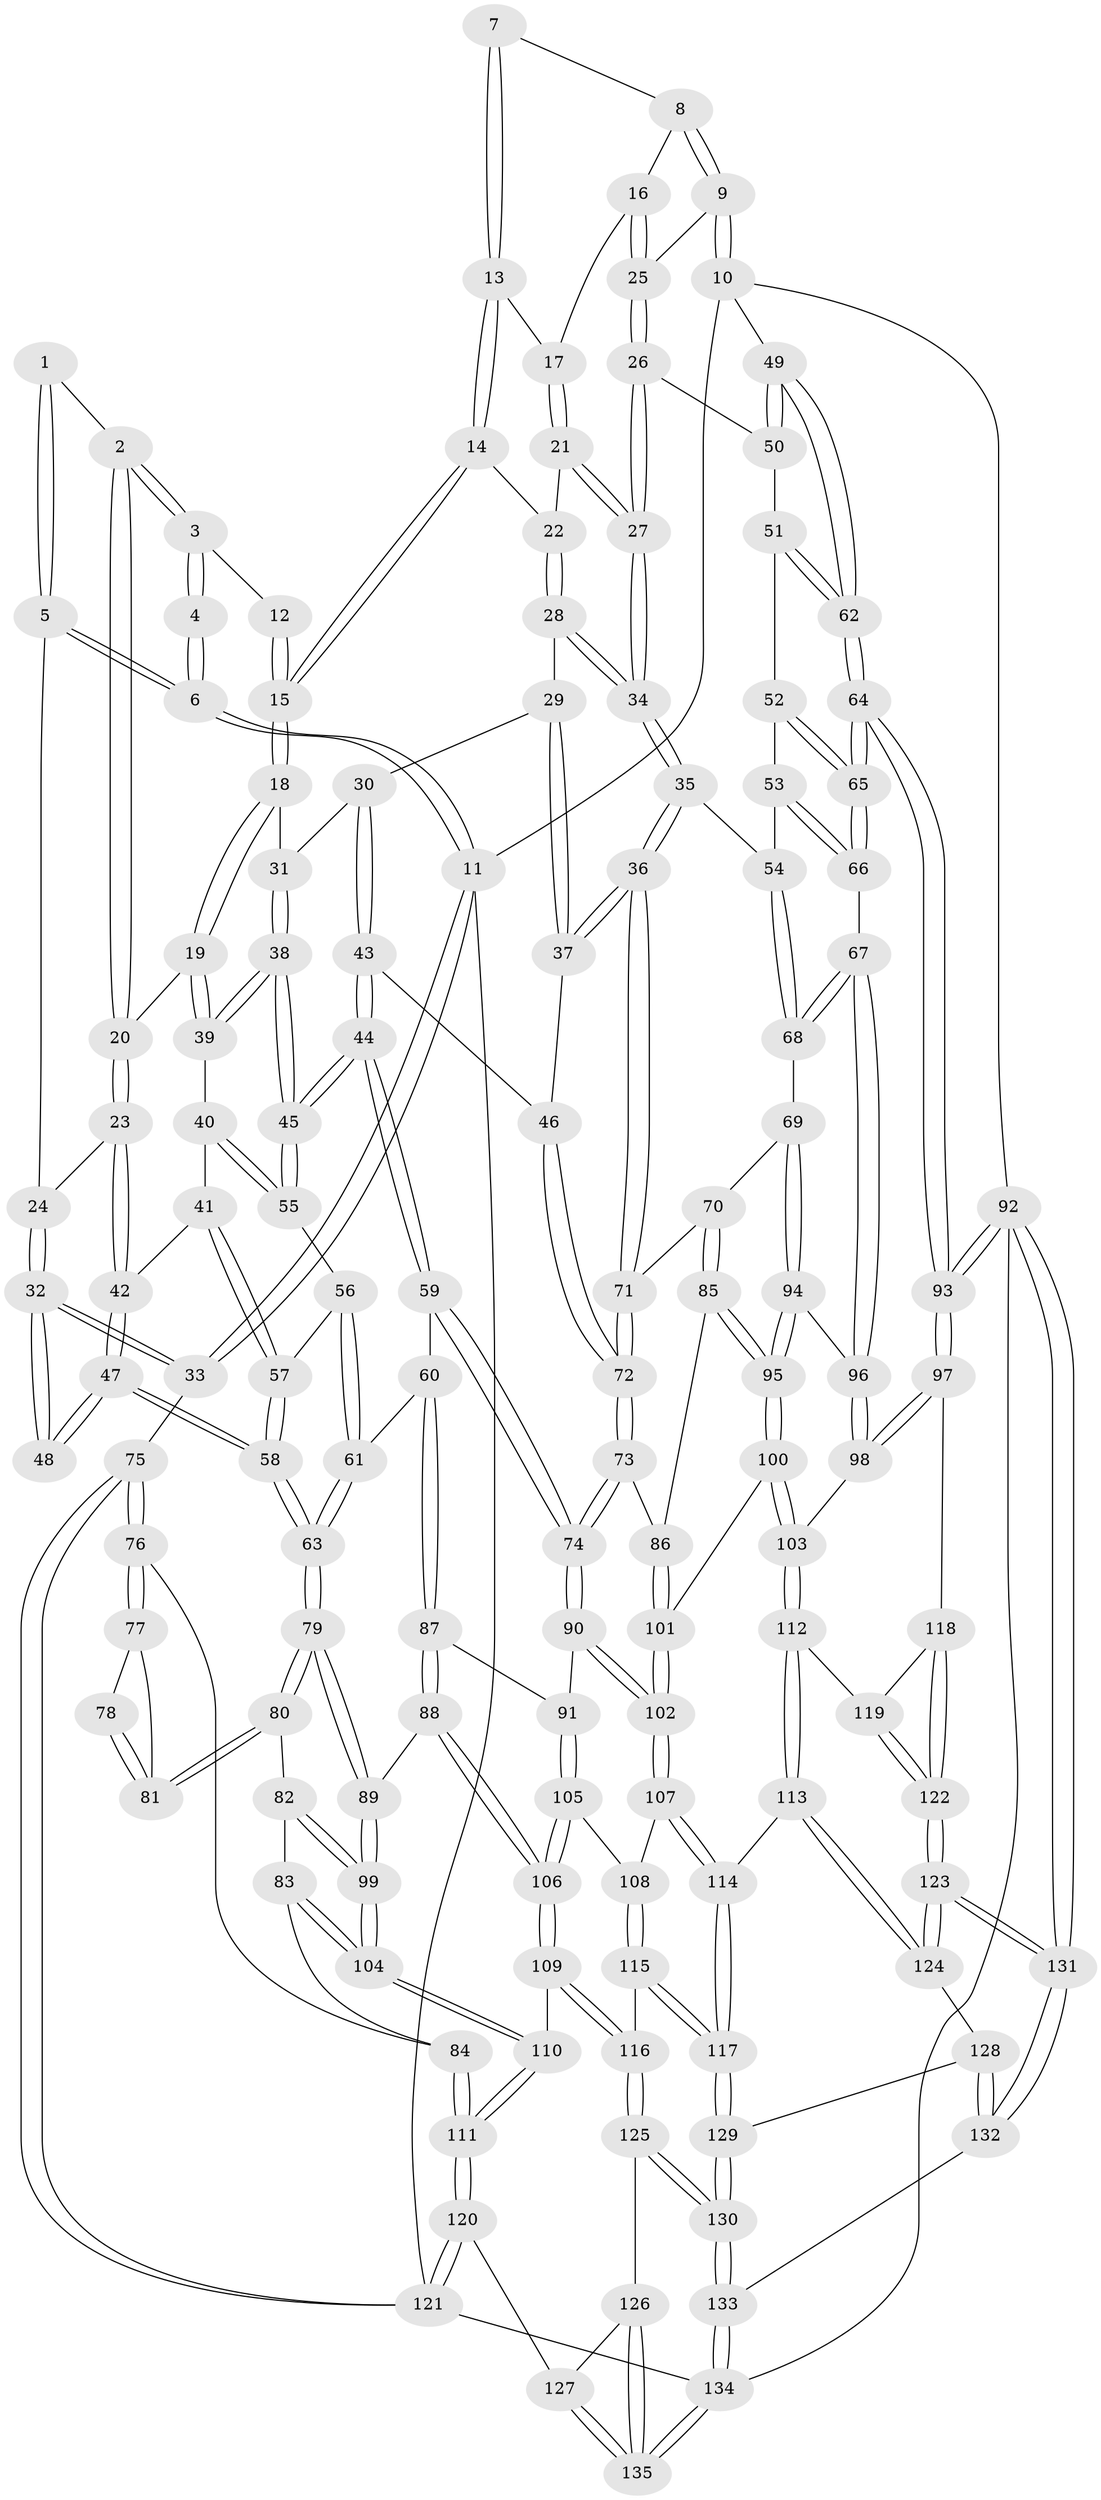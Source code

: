 // coarse degree distribution, {3: 0.1728395061728395, 4: 0.3950617283950617, 5: 0.35802469135802467, 7: 0.012345679012345678, 6: 0.037037037037037035, 2: 0.024691358024691357}
// Generated by graph-tools (version 1.1) at 2025/42/03/06/25 10:42:30]
// undirected, 135 vertices, 334 edges
graph export_dot {
graph [start="1"]
  node [color=gray90,style=filled];
  1 [pos="+0.13625018366255415+0.0229665172494734"];
  2 [pos="+0.3263355522689262+0"];
  3 [pos="+0.3451021260595415+0"];
  4 [pos="+0.09372429652104526+0"];
  5 [pos="+0.11323063941654425+0.0849401252770928"];
  6 [pos="+0+0"];
  7 [pos="+0.7516410242269358+0"];
  8 [pos="+0.8281065689985703+0"];
  9 [pos="+1+0"];
  10 [pos="+1+0"];
  11 [pos="+0+0"];
  12 [pos="+0.4486509831364119+0"];
  13 [pos="+0.7113727925405884+0"];
  14 [pos="+0.6961928157381102+0"];
  15 [pos="+0.5578471282609764+0.10318318165609715"];
  16 [pos="+0.8237484844261435+0.08651899207714088"];
  17 [pos="+0.7878144292523787+0.05024483174613992"];
  18 [pos="+0.5520984244234072+0.11778245864561794"];
  19 [pos="+0.4155873450417128+0.12538547650287327"];
  20 [pos="+0.32200374513101293+0.05887927590490022"];
  21 [pos="+0.7688851262231293+0.1392008440581314"];
  22 [pos="+0.7252526870950738+0.11618668711200969"];
  23 [pos="+0.26291532479924157+0.11604676066689947"];
  24 [pos="+0.11688370327220764+0.09883535601423622"];
  25 [pos="+0.8725615132108067+0.16997998372275697"];
  26 [pos="+0.8703072831730416+0.17570606860488447"];
  27 [pos="+0.8514323620914716+0.1884382494896421"];
  28 [pos="+0.6661623606689854+0.16279192128119888"];
  29 [pos="+0.6514929081948665+0.16819041360671536"];
  30 [pos="+0.5763530881306228+0.15032984343921005"];
  31 [pos="+0.561251975123821+0.13232756063634174"];
  32 [pos="+0+0.26373977255763115"];
  33 [pos="+0+0.25920544686535185"];
  34 [pos="+0.8068441210921541+0.2747153834944634"];
  35 [pos="+0.7918438805913397+0.3187496131080218"];
  36 [pos="+0.740094401266616+0.3498924282397815"];
  37 [pos="+0.6921136006664451+0.3384472926513772"];
  38 [pos="+0.4700380598059109+0.2667839726463461"];
  39 [pos="+0.4231229934447452+0.2187390384128155"];
  40 [pos="+0.36305996316656003+0.26955901182397773"];
  41 [pos="+0.35770193819407403+0.27022037576890123"];
  42 [pos="+0.24385463657811104+0.2248299701872412"];
  43 [pos="+0.5669435727768971+0.34110620036997313"];
  44 [pos="+0.5297467092440511+0.35319864737849055"];
  45 [pos="+0.5173232177332109+0.34343144589706703"];
  46 [pos="+0.5878179717067126+0.3441181256560462"];
  47 [pos="+0.16135989031527107+0.34465878494523117"];
  48 [pos="+0.11028891923230959+0.3423676088345543"];
  49 [pos="+1+0.27642548207314793"];
  50 [pos="+0.9649634887364212+0.22615260709986446"];
  51 [pos="+0.9472020649992822+0.342382955761929"];
  52 [pos="+0.9244381139512572+0.3548006593041499"];
  53 [pos="+0.9068308447018472+0.3614191776005924"];
  54 [pos="+0.8596836467499992+0.3562336505414367"];
  55 [pos="+0.4051660256778286+0.3294686217485901"];
  56 [pos="+0.37159600072137927+0.35364130809545513"];
  57 [pos="+0.32756389867413493+0.3494216427881515"];
  58 [pos="+0.2216109195360544+0.401471748296814"];
  59 [pos="+0.47764843665164647+0.4591610212030291"];
  60 [pos="+0.4520057865011498+0.47289668685967956"];
  61 [pos="+0.4111915999389281+0.47188690698822827"];
  62 [pos="+1+0.3331025477502494"];
  63 [pos="+0.2725508726485106+0.4990700044345001"];
  64 [pos="+1+0.4878981531207939"];
  65 [pos="+1+0.4898232622235118"];
  66 [pos="+0.9947863451085972+0.4977887447431592"];
  67 [pos="+0.991660406473515+0.49911478377337304"];
  68 [pos="+0.8904193990757062+0.4985486812823804"];
  69 [pos="+0.8501033811291836+0.524342610746302"];
  70 [pos="+0.8000734448796702+0.5110537274900139"];
  71 [pos="+0.7420214082713554+0.46496399337173644"];
  72 [pos="+0.6444038105478979+0.5604033795406128"];
  73 [pos="+0.6432608338556208+0.5621887533001519"];
  74 [pos="+0.6215786594651095+0.5758329890664784"];
  75 [pos="+0+0.6115572431147538"];
  76 [pos="+0+0.6122587628415312"];
  77 [pos="+0.037044896706275955+0.5072295176548721"];
  78 [pos="+0.10464695326632202+0.3675905424872717"];
  79 [pos="+0.2623413821435293+0.5388120891682361"];
  80 [pos="+0.09659901304584186+0.538399869886154"];
  81 [pos="+0.09587550273640118+0.5364615216087891"];
  82 [pos="+0.07934299803036107+0.5739544098204659"];
  83 [pos="+0.02632273221501937+0.6203866671247106"];
  84 [pos="+0+0.6385861160703034"];
  85 [pos="+0.7713117462316876+0.5974443638421759"];
  86 [pos="+0.7031402805328679+0.5928903502234534"];
  87 [pos="+0.4521862534831257+0.6296211392609734"];
  88 [pos="+0.41776136708502365+0.6515923552699698"];
  89 [pos="+0.26238011398458566+0.6143628623733149"];
  90 [pos="+0.620401545677327+0.5789821069307879"];
  91 [pos="+0.5249501709289838+0.6453568335939418"];
  92 [pos="+1+1"];
  93 [pos="+1+0.7500206553212218"];
  94 [pos="+0.8707934037453172+0.6245244683692889"];
  95 [pos="+0.8213380372761134+0.6696692867528806"];
  96 [pos="+0.9241453070396194+0.6282029838848429"];
  97 [pos="+1+0.7534857450672864"];
  98 [pos="+1+0.6964920858357319"];
  99 [pos="+0.24704599473620362+0.6400272700817539"];
  100 [pos="+0.8175425017175826+0.6787652638836592"];
  101 [pos="+0.7455314495244013+0.6679839754774494"];
  102 [pos="+0.6600383824126582+0.7035237512979455"];
  103 [pos="+0.8221815640845765+0.7267746463538439"];
  104 [pos="+0.24195990649830343+0.6522224775145212"];
  105 [pos="+0.536211149227993+0.7089040162169049"];
  106 [pos="+0.4244157328583134+0.7650744786624354"];
  107 [pos="+0.6561304835817252+0.729006848182961"];
  108 [pos="+0.5681528751136723+0.7460616150242549"];
  109 [pos="+0.4125631385508959+0.8034613436981259"];
  110 [pos="+0.2216020994932985+0.7465629160158718"];
  111 [pos="+0.16759382360014394+0.8052732191241212"];
  112 [pos="+0.8163488251030918+0.7690774010974738"];
  113 [pos="+0.7493641861840303+0.8098432832933049"];
  114 [pos="+0.708736177944789+0.8058399083533804"];
  115 [pos="+0.5442249703939811+0.8104083884491635"];
  116 [pos="+0.41615861921188835+0.8103967182444102"];
  117 [pos="+0.6069165136053017+0.9025670899030788"];
  118 [pos="+1+0.7764541191927264"];
  119 [pos="+0.8638463795254472+0.796544340582742"];
  120 [pos="+0.14862819859310042+0.8656865504635172"];
  121 [pos="+0+0.9118814992696622"];
  122 [pos="+0.8971345409752864+0.9427605600260308"];
  123 [pos="+0.8875405872321921+0.9782820700559012"];
  124 [pos="+0.7853548940240818+0.9254289958377109"];
  125 [pos="+0.40979313659882316+0.9083935291319285"];
  126 [pos="+0.3959709966364764+0.9110275731842036"];
  127 [pos="+0.15665034570509695+0.8816071913570951"];
  128 [pos="+0.7725402661733007+0.9328892558970995"];
  129 [pos="+0.5862828714458241+1"];
  130 [pos="+0.5480400621398854+1"];
  131 [pos="+1+1"];
  132 [pos="+0.6945176003679088+1"];
  133 [pos="+0.5485566256058465+1"];
  134 [pos="+0.19421852551256844+1"];
  135 [pos="+0.19225780517116264+1"];
  1 -- 2;
  1 -- 5;
  1 -- 5;
  2 -- 3;
  2 -- 3;
  2 -- 20;
  2 -- 20;
  3 -- 4;
  3 -- 4;
  3 -- 12;
  4 -- 6;
  4 -- 6;
  5 -- 6;
  5 -- 6;
  5 -- 24;
  6 -- 11;
  6 -- 11;
  7 -- 8;
  7 -- 13;
  7 -- 13;
  8 -- 9;
  8 -- 9;
  8 -- 16;
  9 -- 10;
  9 -- 10;
  9 -- 25;
  10 -- 11;
  10 -- 49;
  10 -- 92;
  11 -- 33;
  11 -- 33;
  11 -- 121;
  12 -- 15;
  12 -- 15;
  13 -- 14;
  13 -- 14;
  13 -- 17;
  14 -- 15;
  14 -- 15;
  14 -- 22;
  15 -- 18;
  15 -- 18;
  16 -- 17;
  16 -- 25;
  16 -- 25;
  17 -- 21;
  17 -- 21;
  18 -- 19;
  18 -- 19;
  18 -- 31;
  19 -- 20;
  19 -- 39;
  19 -- 39;
  20 -- 23;
  20 -- 23;
  21 -- 22;
  21 -- 27;
  21 -- 27;
  22 -- 28;
  22 -- 28;
  23 -- 24;
  23 -- 42;
  23 -- 42;
  24 -- 32;
  24 -- 32;
  25 -- 26;
  25 -- 26;
  26 -- 27;
  26 -- 27;
  26 -- 50;
  27 -- 34;
  27 -- 34;
  28 -- 29;
  28 -- 34;
  28 -- 34;
  29 -- 30;
  29 -- 37;
  29 -- 37;
  30 -- 31;
  30 -- 43;
  30 -- 43;
  31 -- 38;
  31 -- 38;
  32 -- 33;
  32 -- 33;
  32 -- 48;
  32 -- 48;
  33 -- 75;
  34 -- 35;
  34 -- 35;
  35 -- 36;
  35 -- 36;
  35 -- 54;
  36 -- 37;
  36 -- 37;
  36 -- 71;
  36 -- 71;
  37 -- 46;
  38 -- 39;
  38 -- 39;
  38 -- 45;
  38 -- 45;
  39 -- 40;
  40 -- 41;
  40 -- 55;
  40 -- 55;
  41 -- 42;
  41 -- 57;
  41 -- 57;
  42 -- 47;
  42 -- 47;
  43 -- 44;
  43 -- 44;
  43 -- 46;
  44 -- 45;
  44 -- 45;
  44 -- 59;
  44 -- 59;
  45 -- 55;
  45 -- 55;
  46 -- 72;
  46 -- 72;
  47 -- 48;
  47 -- 48;
  47 -- 58;
  47 -- 58;
  49 -- 50;
  49 -- 50;
  49 -- 62;
  49 -- 62;
  50 -- 51;
  51 -- 52;
  51 -- 62;
  51 -- 62;
  52 -- 53;
  52 -- 65;
  52 -- 65;
  53 -- 54;
  53 -- 66;
  53 -- 66;
  54 -- 68;
  54 -- 68;
  55 -- 56;
  56 -- 57;
  56 -- 61;
  56 -- 61;
  57 -- 58;
  57 -- 58;
  58 -- 63;
  58 -- 63;
  59 -- 60;
  59 -- 74;
  59 -- 74;
  60 -- 61;
  60 -- 87;
  60 -- 87;
  61 -- 63;
  61 -- 63;
  62 -- 64;
  62 -- 64;
  63 -- 79;
  63 -- 79;
  64 -- 65;
  64 -- 65;
  64 -- 93;
  64 -- 93;
  65 -- 66;
  65 -- 66;
  66 -- 67;
  67 -- 68;
  67 -- 68;
  67 -- 96;
  67 -- 96;
  68 -- 69;
  69 -- 70;
  69 -- 94;
  69 -- 94;
  70 -- 71;
  70 -- 85;
  70 -- 85;
  71 -- 72;
  71 -- 72;
  72 -- 73;
  72 -- 73;
  73 -- 74;
  73 -- 74;
  73 -- 86;
  74 -- 90;
  74 -- 90;
  75 -- 76;
  75 -- 76;
  75 -- 121;
  75 -- 121;
  76 -- 77;
  76 -- 77;
  76 -- 84;
  77 -- 78;
  77 -- 81;
  78 -- 81;
  78 -- 81;
  79 -- 80;
  79 -- 80;
  79 -- 89;
  79 -- 89;
  80 -- 81;
  80 -- 81;
  80 -- 82;
  82 -- 83;
  82 -- 99;
  82 -- 99;
  83 -- 84;
  83 -- 104;
  83 -- 104;
  84 -- 111;
  84 -- 111;
  85 -- 86;
  85 -- 95;
  85 -- 95;
  86 -- 101;
  86 -- 101;
  87 -- 88;
  87 -- 88;
  87 -- 91;
  88 -- 89;
  88 -- 106;
  88 -- 106;
  89 -- 99;
  89 -- 99;
  90 -- 91;
  90 -- 102;
  90 -- 102;
  91 -- 105;
  91 -- 105;
  92 -- 93;
  92 -- 93;
  92 -- 131;
  92 -- 131;
  92 -- 134;
  93 -- 97;
  93 -- 97;
  94 -- 95;
  94 -- 95;
  94 -- 96;
  95 -- 100;
  95 -- 100;
  96 -- 98;
  96 -- 98;
  97 -- 98;
  97 -- 98;
  97 -- 118;
  98 -- 103;
  99 -- 104;
  99 -- 104;
  100 -- 101;
  100 -- 103;
  100 -- 103;
  101 -- 102;
  101 -- 102;
  102 -- 107;
  102 -- 107;
  103 -- 112;
  103 -- 112;
  104 -- 110;
  104 -- 110;
  105 -- 106;
  105 -- 106;
  105 -- 108;
  106 -- 109;
  106 -- 109;
  107 -- 108;
  107 -- 114;
  107 -- 114;
  108 -- 115;
  108 -- 115;
  109 -- 110;
  109 -- 116;
  109 -- 116;
  110 -- 111;
  110 -- 111;
  111 -- 120;
  111 -- 120;
  112 -- 113;
  112 -- 113;
  112 -- 119;
  113 -- 114;
  113 -- 124;
  113 -- 124;
  114 -- 117;
  114 -- 117;
  115 -- 116;
  115 -- 117;
  115 -- 117;
  116 -- 125;
  116 -- 125;
  117 -- 129;
  117 -- 129;
  118 -- 119;
  118 -- 122;
  118 -- 122;
  119 -- 122;
  119 -- 122;
  120 -- 121;
  120 -- 121;
  120 -- 127;
  121 -- 134;
  122 -- 123;
  122 -- 123;
  123 -- 124;
  123 -- 124;
  123 -- 131;
  123 -- 131;
  124 -- 128;
  125 -- 126;
  125 -- 130;
  125 -- 130;
  126 -- 127;
  126 -- 135;
  126 -- 135;
  127 -- 135;
  127 -- 135;
  128 -- 129;
  128 -- 132;
  128 -- 132;
  129 -- 130;
  129 -- 130;
  130 -- 133;
  130 -- 133;
  131 -- 132;
  131 -- 132;
  132 -- 133;
  133 -- 134;
  133 -- 134;
  134 -- 135;
  134 -- 135;
}
